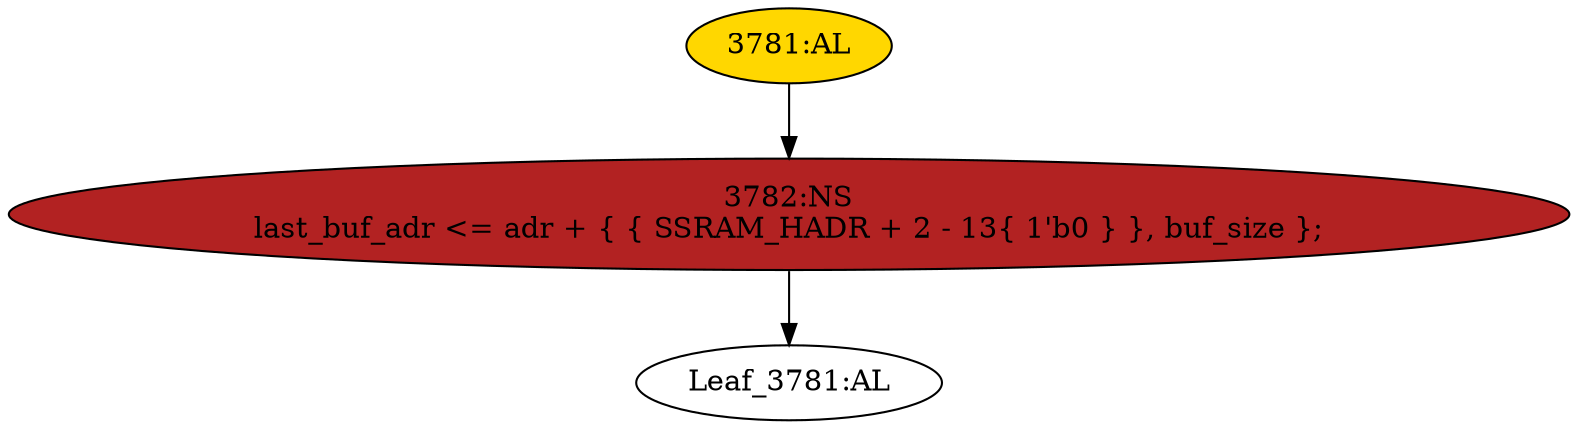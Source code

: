 strict digraph "" {
	node [label="\N"];
	"3782:NS"	 [ast="<pyverilog.vparser.ast.NonblockingSubstitution object at 0x7f13b5568650>",
		fillcolor=firebrick,
		label="3782:NS
last_buf_adr <= adr + { { SSRAM_HADR + 2 - 13{ 1'b0 } }, buf_size };",
		statements="[<pyverilog.vparser.ast.NonblockingSubstitution object at 0x7f13b5568650>]",
		style=filled,
		typ=NonblockingSubstitution];
	"Leaf_3781:AL"	 [def_var="['last_buf_adr']",
		label="Leaf_3781:AL"];
	"3782:NS" -> "Leaf_3781:AL"	 [cond="[]",
		lineno=None];
	"3781:AL"	 [ast="<pyverilog.vparser.ast.Always object at 0x7f13b5568d90>",
		clk_sens=True,
		fillcolor=gold,
		label="3781:AL",
		sens="['clk']",
		statements="[]",
		style=filled,
		typ=Always,
		use_var="['adr', 'buf_size']"];
	"3781:AL" -> "3782:NS"	 [cond="[]",
		lineno=None];
}
